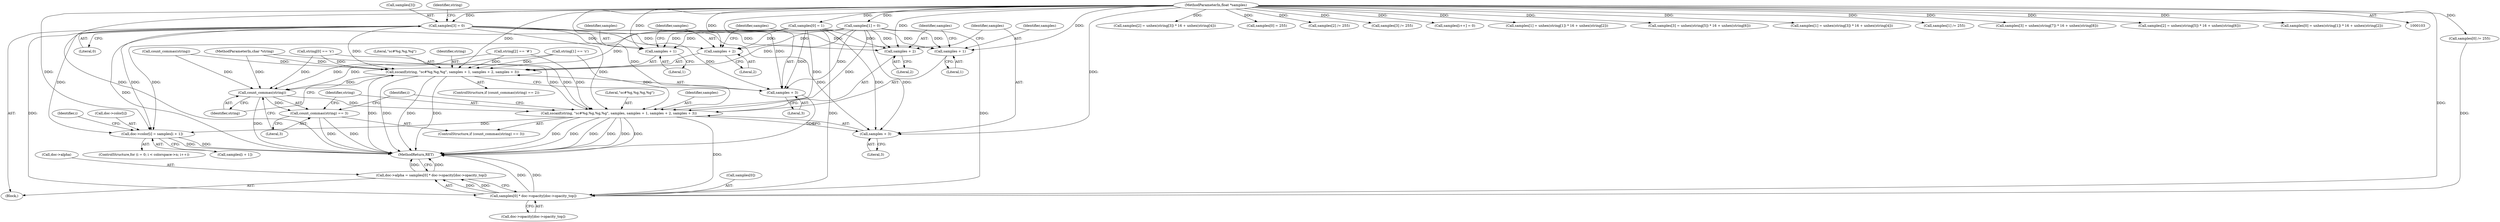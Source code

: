 digraph "0_ghostscript_60dabde18d7fe12b19da8b509bdfee9cc886aafc_0@array" {
"1000136" [label="(Call,samples[3] = 0)"];
"1000108" [label="(MethodParameterIn,float *samples)"];
"1000311" [label="(Call,sscanf(string, \"sc#%g,%g,%g\", samples + 1, samples + 2, samples + 3))"];
"1000325" [label="(Call,count_commas(string))"];
"1000324" [label="(Call,count_commas(string) == 3)"];
"1000328" [label="(Call,sscanf(string, \"sc#%g,%g,%g,%g\", samples, samples + 1, samples + 2, samples + 3))"];
"1000511" [label="(Call,doc->color[i] = samples[i + 1])"];
"1000526" [label="(Call,samples[0] * doc->opacity[doc->opacity_top])"];
"1000522" [label="(Call,doc->alpha = samples[0] * doc->opacity[doc->opacity_top])"];
"1000314" [label="(Call,samples + 1)"];
"1000317" [label="(Call,samples + 2)"];
"1000320" [label="(Call,samples + 3)"];
"1000332" [label="(Call,samples + 1)"];
"1000335" [label="(Call,samples + 2)"];
"1000338" [label="(Call,samples + 3)"];
"1000306" [label="(ControlStructure,if (count_commas(string) == 2))"];
"1000318" [label="(Identifier,samples)"];
"1000322" [label="(Literal,3)"];
"1000126" [label="(Call,samples[0] = 1)"];
"1000236" [label="(Call,samples[2] = unhex(string[3]) * 16 + unhex(string[4]))"];
"1000330" [label="(Literal,\"sc#%g,%g,%g,%g\")"];
"1000333" [label="(Identifier,samples)"];
"1000502" [label="(Identifier,i)"];
"1000340" [label="(Literal,3)"];
"1000313" [label="(Literal,\"sc#%g,%g,%g\")"];
"1000216" [label="(Call,samples[0] = 255)"];
"1000276" [label="(Call,samples[2] /= 255)"];
"1000517" [label="(Call,samples[i + 1])"];
"1000527" [label="(Call,samples[0])"];
"1000329" [label="(Identifier,string)"];
"1000281" [label="(Call,samples[3] /= 255)"];
"1000522" [label="(Call,doc->alpha = samples[0] * doc->opacity[doc->opacity_top])"];
"1000317" [label="(Call,samples + 2)"];
"1000510" [label="(Identifier,i)"];
"1000326" [label="(Identifier,string)"];
"1000433" [label="(Call,samples[i++] = 0)"];
"1000319" [label="(Literal,2)"];
"1000335" [label="(Call,samples + 2)"];
"1000106" [label="(MethodParameterIn,char *string)"];
"1000336" [label="(Identifier,samples)"];
"1000221" [label="(Call,samples[1] = unhex(string[1]) * 16 + unhex(string[2]))"];
"1000140" [label="(Literal,0)"];
"1000251" [label="(Call,samples[3] = unhex(string[5]) * 16 + unhex(string[6]))"];
"1000324" [label="(Call,count_commas(string) == 3)"];
"1000512" [label="(Call,doc->color[i])"];
"1000314" [label="(Call,samples + 1)"];
"1000266" [label="(Call,samples[0] /= 255)"];
"1000169" [label="(Call,samples[1] = unhex(string[3]) * 16 + unhex(string[4]))"];
"1000271" [label="(Call,samples[1] /= 255)"];
"1000325" [label="(Call,count_commas(string))"];
"1000308" [label="(Call,count_commas(string))"];
"1000131" [label="(Call,samples[1] = 0)"];
"1000334" [label="(Literal,1)"];
"1000137" [label="(Call,samples[3])"];
"1000199" [label="(Call,samples[3] = unhex(string[7]) * 16 + unhex(string[8]))"];
"1000323" [label="(ControlStructure,if (count_commas(string) == 3))"];
"1000136" [label="(Call,samples[3] = 0)"];
"1000526" [label="(Call,samples[0] * doc->opacity[doc->opacity_top])"];
"1000337" [label="(Literal,2)"];
"1000312" [label="(Identifier,string)"];
"1000144" [label="(Identifier,string)"];
"1000311" [label="(Call,sscanf(string, \"sc#%g,%g,%g\", samples + 1, samples + 2, samples + 3))"];
"1000537" [label="(MethodReturn,RET)"];
"1000184" [label="(Call,samples[2] = unhex(string[5]) * 16 + unhex(string[6]))"];
"1000315" [label="(Identifier,samples)"];
"1000321" [label="(Identifier,samples)"];
"1000338" [label="(Call,samples + 3)"];
"1000109" [label="(Block,)"];
"1000154" [label="(Call,samples[0] = unhex(string[1]) * 16 + unhex(string[2]))"];
"1000108" [label="(MethodParameterIn,float *samples)"];
"1000320" [label="(Call,samples + 3)"];
"1000500" [label="(ControlStructure,for (i = 0; i < colorspace->n; i++))"];
"1000316" [label="(Literal,1)"];
"1000530" [label="(Call,doc->opacity[doc->opacity_top])"];
"1000328" [label="(Call,sscanf(string, \"sc#%g,%g,%g,%g\", samples, samples + 1, samples + 2, samples + 3))"];
"1000523" [label="(Call,doc->alpha)"];
"1000300" [label="(Call,string[2] == '#')"];
"1000295" [label="(Call,string[1] == 'c')"];
"1000327" [label="(Literal,3)"];
"1000331" [label="(Identifier,samples)"];
"1000339" [label="(Identifier,samples)"];
"1000332" [label="(Call,samples + 1)"];
"1000511" [label="(Call,doc->color[i] = samples[i + 1])"];
"1000289" [label="(Call,string[0] == 's')"];
"1000136" -> "1000109"  [label="AST: "];
"1000136" -> "1000140"  [label="CFG: "];
"1000137" -> "1000136"  [label="AST: "];
"1000140" -> "1000136"  [label="AST: "];
"1000144" -> "1000136"  [label="CFG: "];
"1000136" -> "1000537"  [label="DDG: "];
"1000108" -> "1000136"  [label="DDG: "];
"1000136" -> "1000311"  [label="DDG: "];
"1000136" -> "1000314"  [label="DDG: "];
"1000136" -> "1000317"  [label="DDG: "];
"1000136" -> "1000320"  [label="DDG: "];
"1000136" -> "1000328"  [label="DDG: "];
"1000136" -> "1000332"  [label="DDG: "];
"1000136" -> "1000335"  [label="DDG: "];
"1000136" -> "1000338"  [label="DDG: "];
"1000136" -> "1000511"  [label="DDG: "];
"1000136" -> "1000526"  [label="DDG: "];
"1000108" -> "1000103"  [label="AST: "];
"1000108" -> "1000537"  [label="DDG: "];
"1000108" -> "1000126"  [label="DDG: "];
"1000108" -> "1000131"  [label="DDG: "];
"1000108" -> "1000154"  [label="DDG: "];
"1000108" -> "1000169"  [label="DDG: "];
"1000108" -> "1000184"  [label="DDG: "];
"1000108" -> "1000199"  [label="DDG: "];
"1000108" -> "1000216"  [label="DDG: "];
"1000108" -> "1000221"  [label="DDG: "];
"1000108" -> "1000236"  [label="DDG: "];
"1000108" -> "1000251"  [label="DDG: "];
"1000108" -> "1000266"  [label="DDG: "];
"1000108" -> "1000271"  [label="DDG: "];
"1000108" -> "1000276"  [label="DDG: "];
"1000108" -> "1000281"  [label="DDG: "];
"1000108" -> "1000311"  [label="DDG: "];
"1000108" -> "1000314"  [label="DDG: "];
"1000108" -> "1000317"  [label="DDG: "];
"1000108" -> "1000320"  [label="DDG: "];
"1000108" -> "1000328"  [label="DDG: "];
"1000108" -> "1000332"  [label="DDG: "];
"1000108" -> "1000335"  [label="DDG: "];
"1000108" -> "1000338"  [label="DDG: "];
"1000108" -> "1000433"  [label="DDG: "];
"1000108" -> "1000511"  [label="DDG: "];
"1000108" -> "1000526"  [label="DDG: "];
"1000311" -> "1000306"  [label="AST: "];
"1000311" -> "1000320"  [label="CFG: "];
"1000312" -> "1000311"  [label="AST: "];
"1000313" -> "1000311"  [label="AST: "];
"1000314" -> "1000311"  [label="AST: "];
"1000317" -> "1000311"  [label="AST: "];
"1000320" -> "1000311"  [label="AST: "];
"1000326" -> "1000311"  [label="CFG: "];
"1000311" -> "1000537"  [label="DDG: "];
"1000311" -> "1000537"  [label="DDG: "];
"1000311" -> "1000537"  [label="DDG: "];
"1000311" -> "1000537"  [label="DDG: "];
"1000308" -> "1000311"  [label="DDG: "];
"1000289" -> "1000311"  [label="DDG: "];
"1000295" -> "1000311"  [label="DDG: "];
"1000300" -> "1000311"  [label="DDG: "];
"1000106" -> "1000311"  [label="DDG: "];
"1000131" -> "1000311"  [label="DDG: "];
"1000126" -> "1000311"  [label="DDG: "];
"1000311" -> "1000325"  [label="DDG: "];
"1000325" -> "1000324"  [label="AST: "];
"1000325" -> "1000326"  [label="CFG: "];
"1000326" -> "1000325"  [label="AST: "];
"1000327" -> "1000325"  [label="CFG: "];
"1000325" -> "1000537"  [label="DDG: "];
"1000325" -> "1000324"  [label="DDG: "];
"1000308" -> "1000325"  [label="DDG: "];
"1000289" -> "1000325"  [label="DDG: "];
"1000295" -> "1000325"  [label="DDG: "];
"1000300" -> "1000325"  [label="DDG: "];
"1000106" -> "1000325"  [label="DDG: "];
"1000325" -> "1000328"  [label="DDG: "];
"1000324" -> "1000323"  [label="AST: "];
"1000324" -> "1000327"  [label="CFG: "];
"1000327" -> "1000324"  [label="AST: "];
"1000329" -> "1000324"  [label="CFG: "];
"1000502" -> "1000324"  [label="CFG: "];
"1000324" -> "1000537"  [label="DDG: "];
"1000324" -> "1000537"  [label="DDG: "];
"1000328" -> "1000323"  [label="AST: "];
"1000328" -> "1000338"  [label="CFG: "];
"1000329" -> "1000328"  [label="AST: "];
"1000330" -> "1000328"  [label="AST: "];
"1000331" -> "1000328"  [label="AST: "];
"1000332" -> "1000328"  [label="AST: "];
"1000335" -> "1000328"  [label="AST: "];
"1000338" -> "1000328"  [label="AST: "];
"1000502" -> "1000328"  [label="CFG: "];
"1000328" -> "1000537"  [label="DDG: "];
"1000328" -> "1000537"  [label="DDG: "];
"1000328" -> "1000537"  [label="DDG: "];
"1000328" -> "1000537"  [label="DDG: "];
"1000328" -> "1000537"  [label="DDG: "];
"1000328" -> "1000537"  [label="DDG: "];
"1000289" -> "1000328"  [label="DDG: "];
"1000295" -> "1000328"  [label="DDG: "];
"1000300" -> "1000328"  [label="DDG: "];
"1000106" -> "1000328"  [label="DDG: "];
"1000131" -> "1000328"  [label="DDG: "];
"1000126" -> "1000328"  [label="DDG: "];
"1000328" -> "1000511"  [label="DDG: "];
"1000328" -> "1000526"  [label="DDG: "];
"1000511" -> "1000500"  [label="AST: "];
"1000511" -> "1000517"  [label="CFG: "];
"1000512" -> "1000511"  [label="AST: "];
"1000517" -> "1000511"  [label="AST: "];
"1000510" -> "1000511"  [label="CFG: "];
"1000511" -> "1000537"  [label="DDG: "];
"1000511" -> "1000537"  [label="DDG: "];
"1000131" -> "1000511"  [label="DDG: "];
"1000126" -> "1000511"  [label="DDG: "];
"1000526" -> "1000522"  [label="AST: "];
"1000526" -> "1000530"  [label="CFG: "];
"1000527" -> "1000526"  [label="AST: "];
"1000530" -> "1000526"  [label="AST: "];
"1000522" -> "1000526"  [label="CFG: "];
"1000526" -> "1000537"  [label="DDG: "];
"1000526" -> "1000537"  [label="DDG: "];
"1000526" -> "1000522"  [label="DDG: "];
"1000526" -> "1000522"  [label="DDG: "];
"1000266" -> "1000526"  [label="DDG: "];
"1000126" -> "1000526"  [label="DDG: "];
"1000131" -> "1000526"  [label="DDG: "];
"1000522" -> "1000109"  [label="AST: "];
"1000523" -> "1000522"  [label="AST: "];
"1000537" -> "1000522"  [label="CFG: "];
"1000522" -> "1000537"  [label="DDG: "];
"1000522" -> "1000537"  [label="DDG: "];
"1000314" -> "1000316"  [label="CFG: "];
"1000315" -> "1000314"  [label="AST: "];
"1000316" -> "1000314"  [label="AST: "];
"1000318" -> "1000314"  [label="CFG: "];
"1000131" -> "1000314"  [label="DDG: "];
"1000126" -> "1000314"  [label="DDG: "];
"1000317" -> "1000319"  [label="CFG: "];
"1000318" -> "1000317"  [label="AST: "];
"1000319" -> "1000317"  [label="AST: "];
"1000321" -> "1000317"  [label="CFG: "];
"1000131" -> "1000317"  [label="DDG: "];
"1000126" -> "1000317"  [label="DDG: "];
"1000320" -> "1000322"  [label="CFG: "];
"1000321" -> "1000320"  [label="AST: "];
"1000322" -> "1000320"  [label="AST: "];
"1000320" -> "1000537"  [label="DDG: "];
"1000131" -> "1000320"  [label="DDG: "];
"1000126" -> "1000320"  [label="DDG: "];
"1000332" -> "1000334"  [label="CFG: "];
"1000333" -> "1000332"  [label="AST: "];
"1000334" -> "1000332"  [label="AST: "];
"1000336" -> "1000332"  [label="CFG: "];
"1000131" -> "1000332"  [label="DDG: "];
"1000126" -> "1000332"  [label="DDG: "];
"1000335" -> "1000337"  [label="CFG: "];
"1000336" -> "1000335"  [label="AST: "];
"1000337" -> "1000335"  [label="AST: "];
"1000339" -> "1000335"  [label="CFG: "];
"1000131" -> "1000335"  [label="DDG: "];
"1000126" -> "1000335"  [label="DDG: "];
"1000338" -> "1000340"  [label="CFG: "];
"1000339" -> "1000338"  [label="AST: "];
"1000340" -> "1000338"  [label="AST: "];
"1000131" -> "1000338"  [label="DDG: "];
"1000126" -> "1000338"  [label="DDG: "];
}
